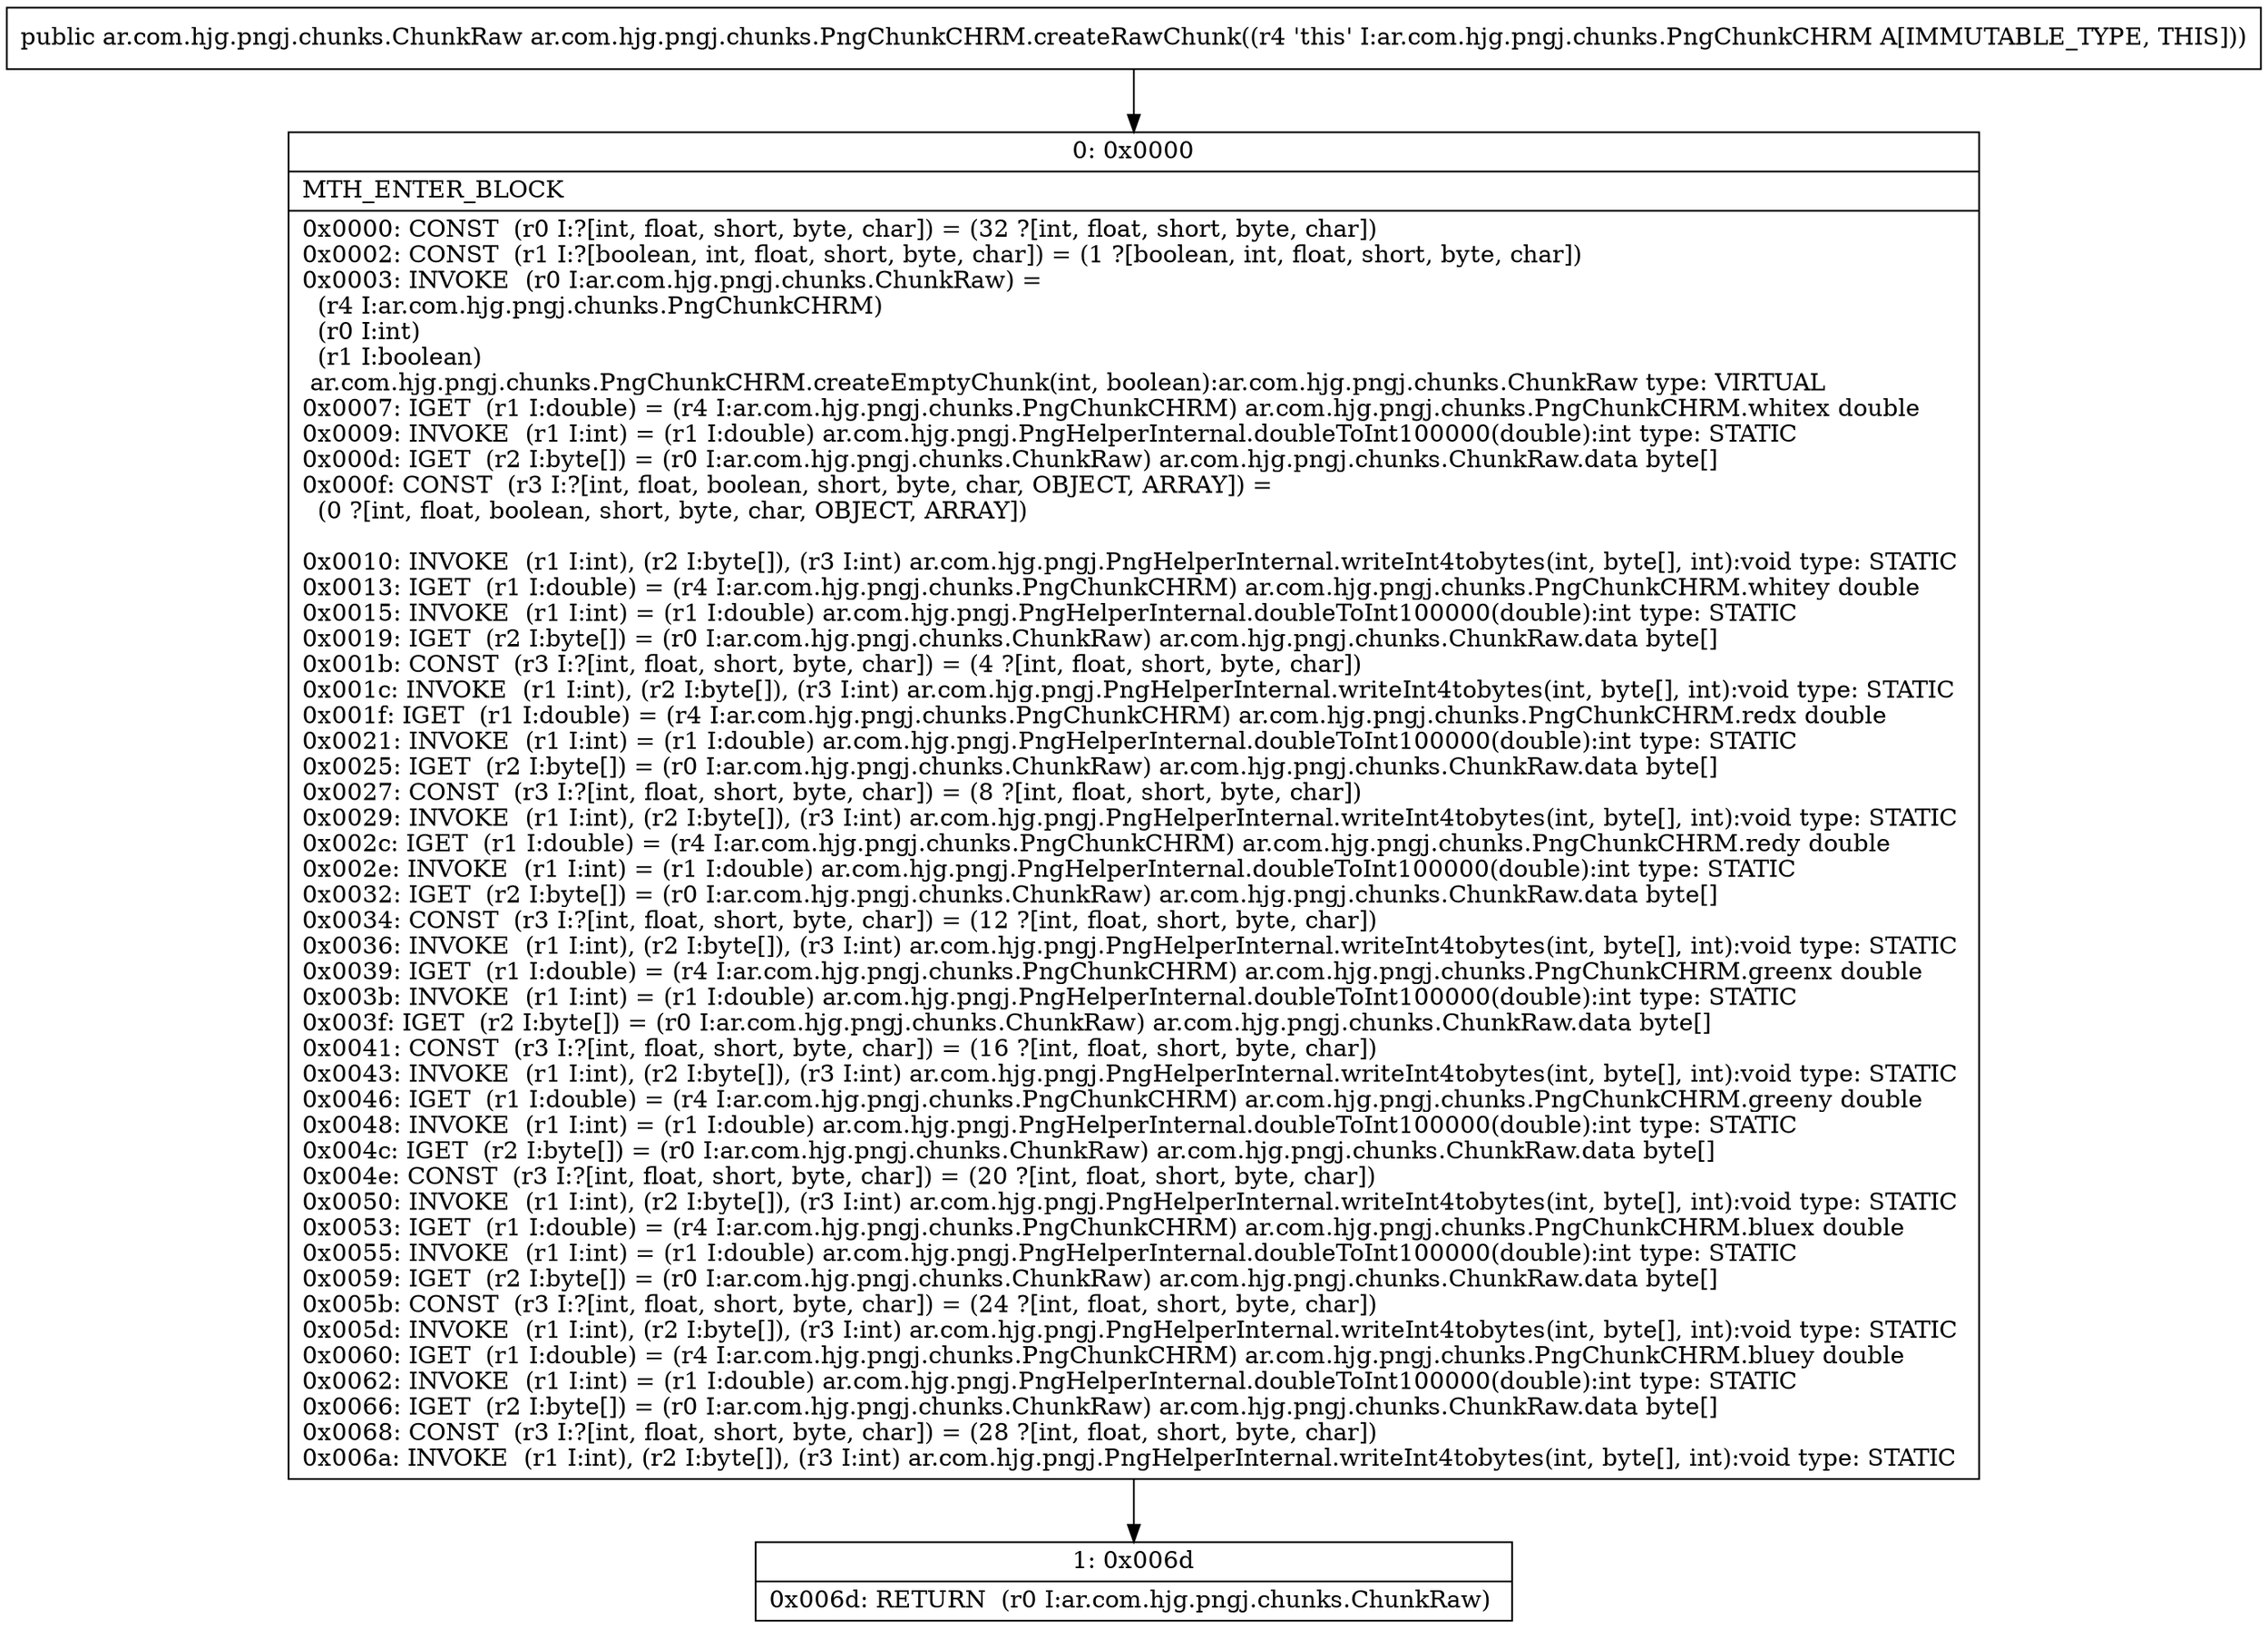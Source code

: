 digraph "CFG forar.com.hjg.pngj.chunks.PngChunkCHRM.createRawChunk()Lar\/com\/hjg\/pngj\/chunks\/ChunkRaw;" {
Node_0 [shape=record,label="{0\:\ 0x0000|MTH_ENTER_BLOCK\l|0x0000: CONST  (r0 I:?[int, float, short, byte, char]) = (32 ?[int, float, short, byte, char]) \l0x0002: CONST  (r1 I:?[boolean, int, float, short, byte, char]) = (1 ?[boolean, int, float, short, byte, char]) \l0x0003: INVOKE  (r0 I:ar.com.hjg.pngj.chunks.ChunkRaw) = \l  (r4 I:ar.com.hjg.pngj.chunks.PngChunkCHRM)\l  (r0 I:int)\l  (r1 I:boolean)\l ar.com.hjg.pngj.chunks.PngChunkCHRM.createEmptyChunk(int, boolean):ar.com.hjg.pngj.chunks.ChunkRaw type: VIRTUAL \l0x0007: IGET  (r1 I:double) = (r4 I:ar.com.hjg.pngj.chunks.PngChunkCHRM) ar.com.hjg.pngj.chunks.PngChunkCHRM.whitex double \l0x0009: INVOKE  (r1 I:int) = (r1 I:double) ar.com.hjg.pngj.PngHelperInternal.doubleToInt100000(double):int type: STATIC \l0x000d: IGET  (r2 I:byte[]) = (r0 I:ar.com.hjg.pngj.chunks.ChunkRaw) ar.com.hjg.pngj.chunks.ChunkRaw.data byte[] \l0x000f: CONST  (r3 I:?[int, float, boolean, short, byte, char, OBJECT, ARRAY]) = \l  (0 ?[int, float, boolean, short, byte, char, OBJECT, ARRAY])\l \l0x0010: INVOKE  (r1 I:int), (r2 I:byte[]), (r3 I:int) ar.com.hjg.pngj.PngHelperInternal.writeInt4tobytes(int, byte[], int):void type: STATIC \l0x0013: IGET  (r1 I:double) = (r4 I:ar.com.hjg.pngj.chunks.PngChunkCHRM) ar.com.hjg.pngj.chunks.PngChunkCHRM.whitey double \l0x0015: INVOKE  (r1 I:int) = (r1 I:double) ar.com.hjg.pngj.PngHelperInternal.doubleToInt100000(double):int type: STATIC \l0x0019: IGET  (r2 I:byte[]) = (r0 I:ar.com.hjg.pngj.chunks.ChunkRaw) ar.com.hjg.pngj.chunks.ChunkRaw.data byte[] \l0x001b: CONST  (r3 I:?[int, float, short, byte, char]) = (4 ?[int, float, short, byte, char]) \l0x001c: INVOKE  (r1 I:int), (r2 I:byte[]), (r3 I:int) ar.com.hjg.pngj.PngHelperInternal.writeInt4tobytes(int, byte[], int):void type: STATIC \l0x001f: IGET  (r1 I:double) = (r4 I:ar.com.hjg.pngj.chunks.PngChunkCHRM) ar.com.hjg.pngj.chunks.PngChunkCHRM.redx double \l0x0021: INVOKE  (r1 I:int) = (r1 I:double) ar.com.hjg.pngj.PngHelperInternal.doubleToInt100000(double):int type: STATIC \l0x0025: IGET  (r2 I:byte[]) = (r0 I:ar.com.hjg.pngj.chunks.ChunkRaw) ar.com.hjg.pngj.chunks.ChunkRaw.data byte[] \l0x0027: CONST  (r3 I:?[int, float, short, byte, char]) = (8 ?[int, float, short, byte, char]) \l0x0029: INVOKE  (r1 I:int), (r2 I:byte[]), (r3 I:int) ar.com.hjg.pngj.PngHelperInternal.writeInt4tobytes(int, byte[], int):void type: STATIC \l0x002c: IGET  (r1 I:double) = (r4 I:ar.com.hjg.pngj.chunks.PngChunkCHRM) ar.com.hjg.pngj.chunks.PngChunkCHRM.redy double \l0x002e: INVOKE  (r1 I:int) = (r1 I:double) ar.com.hjg.pngj.PngHelperInternal.doubleToInt100000(double):int type: STATIC \l0x0032: IGET  (r2 I:byte[]) = (r0 I:ar.com.hjg.pngj.chunks.ChunkRaw) ar.com.hjg.pngj.chunks.ChunkRaw.data byte[] \l0x0034: CONST  (r3 I:?[int, float, short, byte, char]) = (12 ?[int, float, short, byte, char]) \l0x0036: INVOKE  (r1 I:int), (r2 I:byte[]), (r3 I:int) ar.com.hjg.pngj.PngHelperInternal.writeInt4tobytes(int, byte[], int):void type: STATIC \l0x0039: IGET  (r1 I:double) = (r4 I:ar.com.hjg.pngj.chunks.PngChunkCHRM) ar.com.hjg.pngj.chunks.PngChunkCHRM.greenx double \l0x003b: INVOKE  (r1 I:int) = (r1 I:double) ar.com.hjg.pngj.PngHelperInternal.doubleToInt100000(double):int type: STATIC \l0x003f: IGET  (r2 I:byte[]) = (r0 I:ar.com.hjg.pngj.chunks.ChunkRaw) ar.com.hjg.pngj.chunks.ChunkRaw.data byte[] \l0x0041: CONST  (r3 I:?[int, float, short, byte, char]) = (16 ?[int, float, short, byte, char]) \l0x0043: INVOKE  (r1 I:int), (r2 I:byte[]), (r3 I:int) ar.com.hjg.pngj.PngHelperInternal.writeInt4tobytes(int, byte[], int):void type: STATIC \l0x0046: IGET  (r1 I:double) = (r4 I:ar.com.hjg.pngj.chunks.PngChunkCHRM) ar.com.hjg.pngj.chunks.PngChunkCHRM.greeny double \l0x0048: INVOKE  (r1 I:int) = (r1 I:double) ar.com.hjg.pngj.PngHelperInternal.doubleToInt100000(double):int type: STATIC \l0x004c: IGET  (r2 I:byte[]) = (r0 I:ar.com.hjg.pngj.chunks.ChunkRaw) ar.com.hjg.pngj.chunks.ChunkRaw.data byte[] \l0x004e: CONST  (r3 I:?[int, float, short, byte, char]) = (20 ?[int, float, short, byte, char]) \l0x0050: INVOKE  (r1 I:int), (r2 I:byte[]), (r3 I:int) ar.com.hjg.pngj.PngHelperInternal.writeInt4tobytes(int, byte[], int):void type: STATIC \l0x0053: IGET  (r1 I:double) = (r4 I:ar.com.hjg.pngj.chunks.PngChunkCHRM) ar.com.hjg.pngj.chunks.PngChunkCHRM.bluex double \l0x0055: INVOKE  (r1 I:int) = (r1 I:double) ar.com.hjg.pngj.PngHelperInternal.doubleToInt100000(double):int type: STATIC \l0x0059: IGET  (r2 I:byte[]) = (r0 I:ar.com.hjg.pngj.chunks.ChunkRaw) ar.com.hjg.pngj.chunks.ChunkRaw.data byte[] \l0x005b: CONST  (r3 I:?[int, float, short, byte, char]) = (24 ?[int, float, short, byte, char]) \l0x005d: INVOKE  (r1 I:int), (r2 I:byte[]), (r3 I:int) ar.com.hjg.pngj.PngHelperInternal.writeInt4tobytes(int, byte[], int):void type: STATIC \l0x0060: IGET  (r1 I:double) = (r4 I:ar.com.hjg.pngj.chunks.PngChunkCHRM) ar.com.hjg.pngj.chunks.PngChunkCHRM.bluey double \l0x0062: INVOKE  (r1 I:int) = (r1 I:double) ar.com.hjg.pngj.PngHelperInternal.doubleToInt100000(double):int type: STATIC \l0x0066: IGET  (r2 I:byte[]) = (r0 I:ar.com.hjg.pngj.chunks.ChunkRaw) ar.com.hjg.pngj.chunks.ChunkRaw.data byte[] \l0x0068: CONST  (r3 I:?[int, float, short, byte, char]) = (28 ?[int, float, short, byte, char]) \l0x006a: INVOKE  (r1 I:int), (r2 I:byte[]), (r3 I:int) ar.com.hjg.pngj.PngHelperInternal.writeInt4tobytes(int, byte[], int):void type: STATIC \l}"];
Node_1 [shape=record,label="{1\:\ 0x006d|0x006d: RETURN  (r0 I:ar.com.hjg.pngj.chunks.ChunkRaw) \l}"];
MethodNode[shape=record,label="{public ar.com.hjg.pngj.chunks.ChunkRaw ar.com.hjg.pngj.chunks.PngChunkCHRM.createRawChunk((r4 'this' I:ar.com.hjg.pngj.chunks.PngChunkCHRM A[IMMUTABLE_TYPE, THIS])) }"];
MethodNode -> Node_0;
Node_0 -> Node_1;
}

